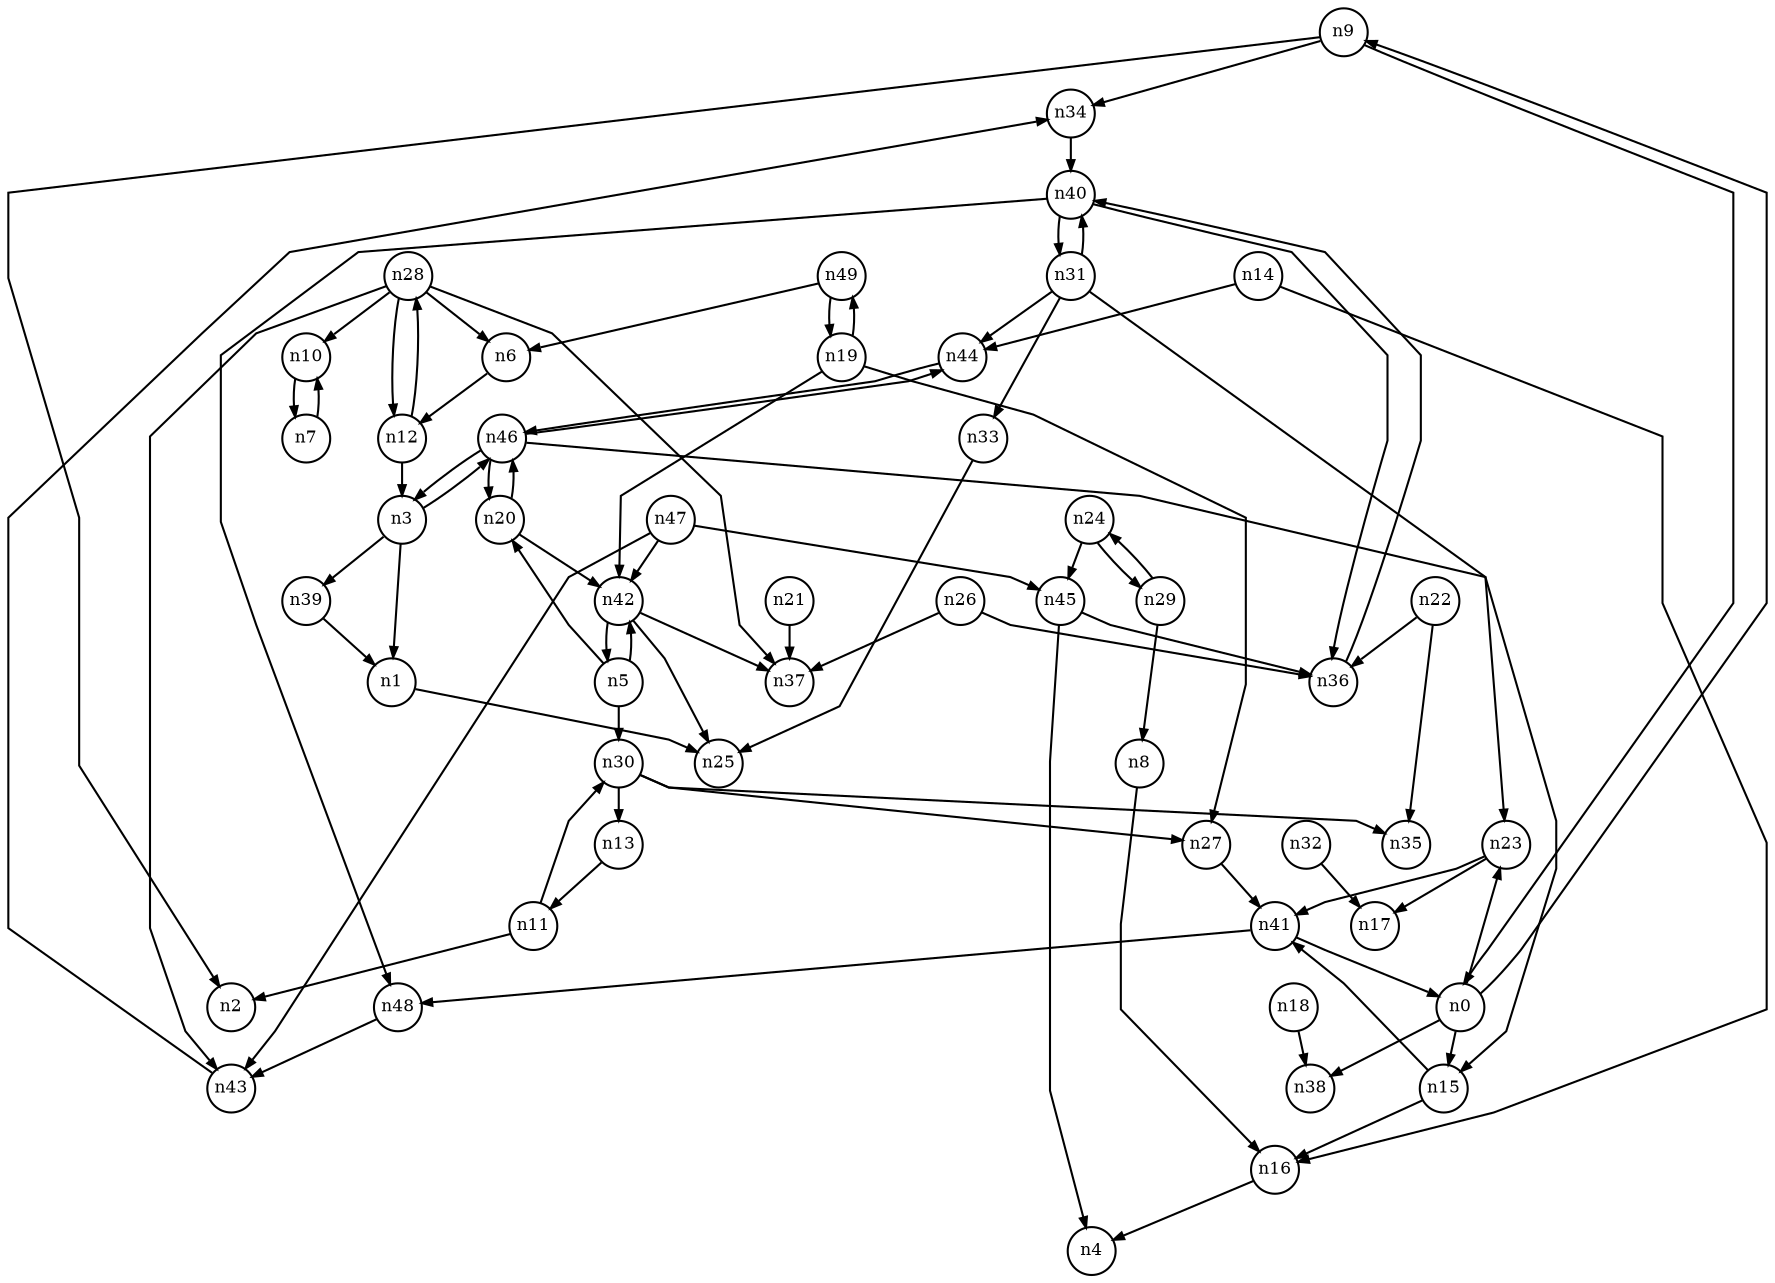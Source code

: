 digraph G{
splines=polyline;
ranksep=0.22;
nodesep=0.22;
nodesize=0.16;
fontsize=8
edge [arrowsize=0.5]
node [fontsize=8 shape=circle width=0.32 fixedsize=shape];

n9 -> n2
n9 -> n34
n9 -> n0
n0 -> n9
n0 -> n15
n0 -> n23
n0 -> n38
n15 -> n16
n15 -> n41
n23 -> n17
n23 -> n41
n1 -> n25
n3 -> n1
n3 -> n39
n3 -> n46
n39 -> n1
n20 -> n42
n20 -> n46
n5 -> n20
n5 -> n30
n5 -> n42
n30 -> n27
n30 -> n35
n30 -> n13
n42 -> n25
n42 -> n37
n42 -> n5
n16 -> n4
n8 -> n16
n34 -> n40
n7 -> n10
n10 -> n7
n11 -> n2
n11 -> n30
n12 -> n3
n12 -> n28
n28 -> n6
n28 -> n10
n28 -> n37
n28 -> n43
n28 -> n12
n13 -> n11
n14 -> n16
n14 -> n44
n44 -> n46
n41 -> n48
n41 -> n0
n18 -> n38
n27 -> n41
n19 -> n27
n19 -> n42
n19 -> n49
n49 -> n6
n49 -> n19
n21 -> n37
n22 -> n35
n22 -> n36
n36 -> n40
n45 -> n4
n45 -> n36
n24 -> n45
n24 -> n29
n26 -> n36
n26 -> n37
n6 -> n12
n43 -> n34
n29 -> n8
n29 -> n24
n31 -> n23
n31 -> n33
n31 -> n40
n31 -> n44
n33 -> n25
n40 -> n36
n40 -> n48
n40 -> n31
n32 -> n17
n48 -> n43
n46 -> n3
n46 -> n15
n46 -> n20
n46 -> n44
n47 -> n42
n47 -> n43
n47 -> n45
}
